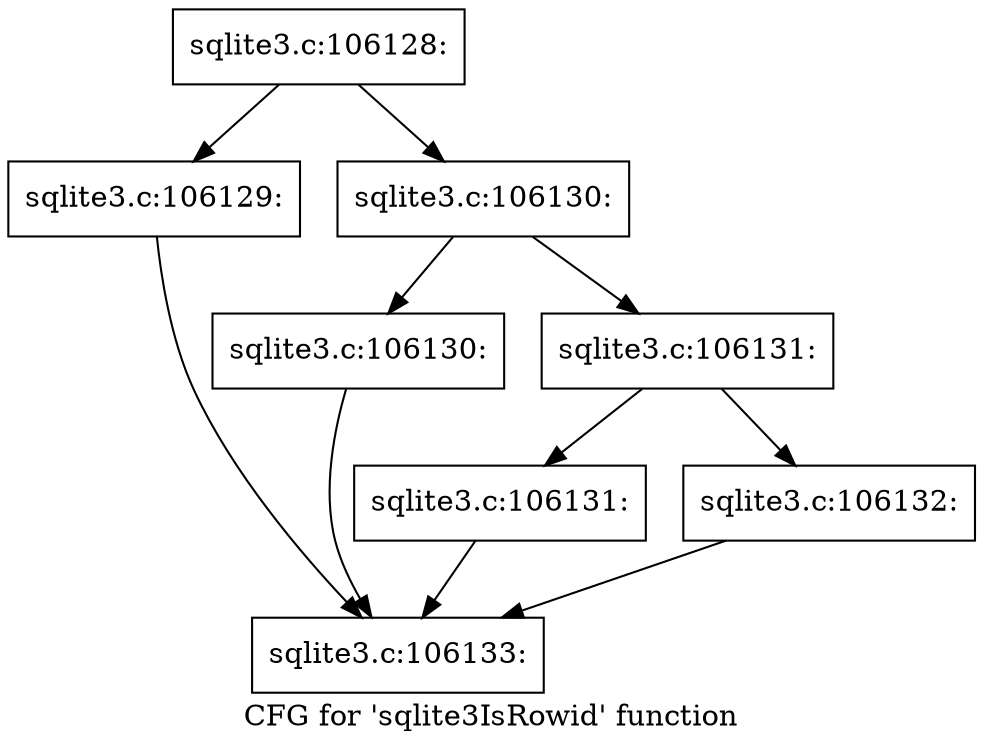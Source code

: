 digraph "CFG for 'sqlite3IsRowid' function" {
	label="CFG for 'sqlite3IsRowid' function";

	Node0x55c0fb856730 [shape=record,label="{sqlite3.c:106128:}"];
	Node0x55c0fb856730 -> Node0x55c0fb864950;
	Node0x55c0fb856730 -> Node0x55c0fb8644d0;
	Node0x55c0fb864950 [shape=record,label="{sqlite3.c:106129:}"];
	Node0x55c0fb864950 -> Node0x55c0fb8568b0;
	Node0x55c0fb8644d0 [shape=record,label="{sqlite3.c:106130:}"];
	Node0x55c0fb8644d0 -> Node0x55c0fb8650c0;
	Node0x55c0fb8644d0 -> Node0x55c0fb865110;
	Node0x55c0fb8650c0 [shape=record,label="{sqlite3.c:106130:}"];
	Node0x55c0fb8650c0 -> Node0x55c0fb8568b0;
	Node0x55c0fb865110 [shape=record,label="{sqlite3.c:106131:}"];
	Node0x55c0fb865110 -> Node0x55c0fb865610;
	Node0x55c0fb865110 -> Node0x55c0fb865660;
	Node0x55c0fb865610 [shape=record,label="{sqlite3.c:106131:}"];
	Node0x55c0fb865610 -> Node0x55c0fb8568b0;
	Node0x55c0fb865660 [shape=record,label="{sqlite3.c:106132:}"];
	Node0x55c0fb865660 -> Node0x55c0fb8568b0;
	Node0x55c0fb8568b0 [shape=record,label="{sqlite3.c:106133:}"];
}
